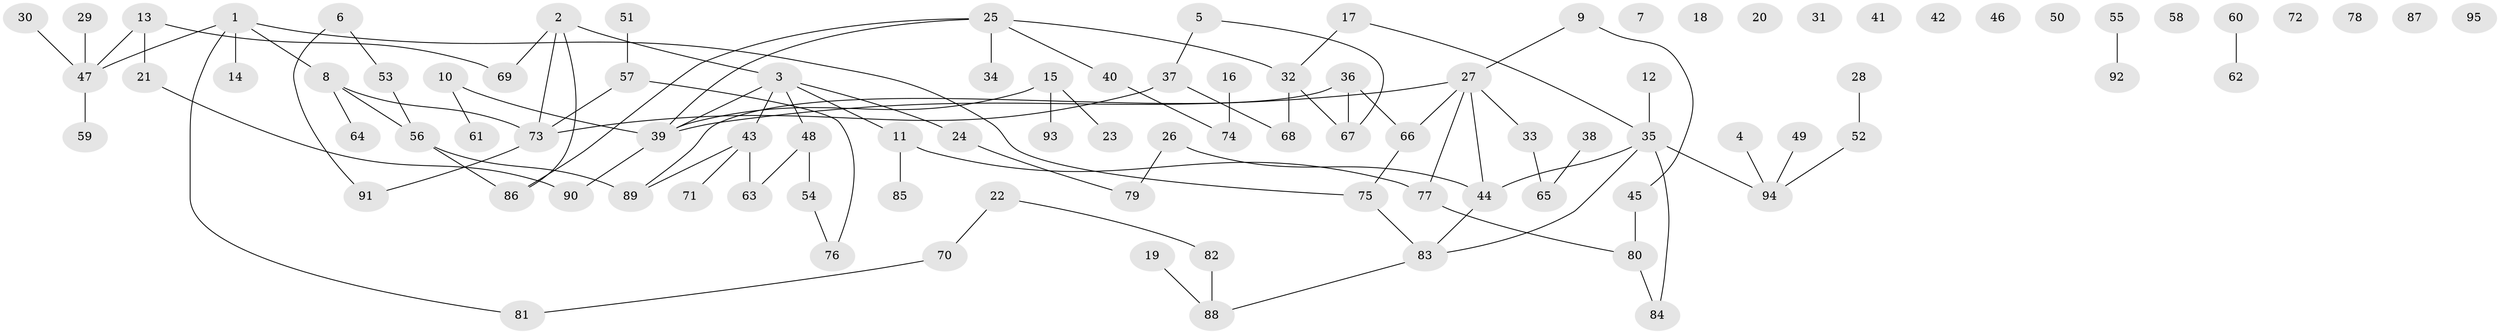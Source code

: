 // Generated by graph-tools (version 1.1) at 2025/13/03/09/25 04:13:14]
// undirected, 95 vertices, 100 edges
graph export_dot {
graph [start="1"]
  node [color=gray90,style=filled];
  1;
  2;
  3;
  4;
  5;
  6;
  7;
  8;
  9;
  10;
  11;
  12;
  13;
  14;
  15;
  16;
  17;
  18;
  19;
  20;
  21;
  22;
  23;
  24;
  25;
  26;
  27;
  28;
  29;
  30;
  31;
  32;
  33;
  34;
  35;
  36;
  37;
  38;
  39;
  40;
  41;
  42;
  43;
  44;
  45;
  46;
  47;
  48;
  49;
  50;
  51;
  52;
  53;
  54;
  55;
  56;
  57;
  58;
  59;
  60;
  61;
  62;
  63;
  64;
  65;
  66;
  67;
  68;
  69;
  70;
  71;
  72;
  73;
  74;
  75;
  76;
  77;
  78;
  79;
  80;
  81;
  82;
  83;
  84;
  85;
  86;
  87;
  88;
  89;
  90;
  91;
  92;
  93;
  94;
  95;
  1 -- 8;
  1 -- 14;
  1 -- 47;
  1 -- 75;
  1 -- 81;
  2 -- 3;
  2 -- 69;
  2 -- 73;
  2 -- 86;
  3 -- 11;
  3 -- 24;
  3 -- 39;
  3 -- 43;
  3 -- 48;
  4 -- 94;
  5 -- 37;
  5 -- 67;
  6 -- 53;
  6 -- 91;
  8 -- 56;
  8 -- 64;
  8 -- 73;
  9 -- 27;
  9 -- 45;
  10 -- 39;
  10 -- 61;
  11 -- 77;
  11 -- 85;
  12 -- 35;
  13 -- 21;
  13 -- 47;
  13 -- 69;
  15 -- 23;
  15 -- 39;
  15 -- 93;
  16 -- 74;
  17 -- 32;
  17 -- 35;
  19 -- 88;
  21 -- 90;
  22 -- 70;
  22 -- 82;
  24 -- 79;
  25 -- 32;
  25 -- 34;
  25 -- 39;
  25 -- 40;
  25 -- 86;
  26 -- 44;
  26 -- 79;
  27 -- 33;
  27 -- 39;
  27 -- 44;
  27 -- 66;
  27 -- 77;
  28 -- 52;
  29 -- 47;
  30 -- 47;
  32 -- 67;
  32 -- 68;
  33 -- 65;
  35 -- 44;
  35 -- 83;
  35 -- 84;
  35 -- 94;
  36 -- 66;
  36 -- 67;
  36 -- 89;
  37 -- 68;
  37 -- 73;
  38 -- 65;
  39 -- 90;
  40 -- 74;
  43 -- 63;
  43 -- 71;
  43 -- 89;
  44 -- 83;
  45 -- 80;
  47 -- 59;
  48 -- 54;
  48 -- 63;
  49 -- 94;
  51 -- 57;
  52 -- 94;
  53 -- 56;
  54 -- 76;
  55 -- 92;
  56 -- 86;
  56 -- 89;
  57 -- 73;
  57 -- 76;
  60 -- 62;
  66 -- 75;
  70 -- 81;
  73 -- 91;
  75 -- 83;
  77 -- 80;
  80 -- 84;
  82 -- 88;
  83 -- 88;
}
